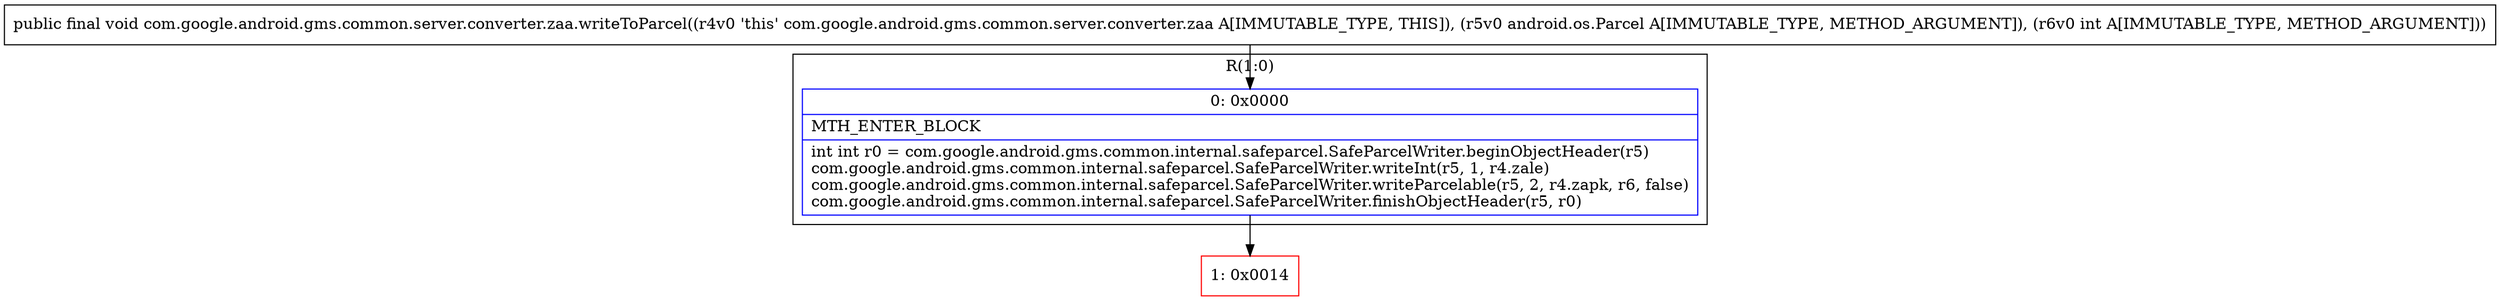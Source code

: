digraph "CFG forcom.google.android.gms.common.server.converter.zaa.writeToParcel(Landroid\/os\/Parcel;I)V" {
subgraph cluster_Region_737304365 {
label = "R(1:0)";
node [shape=record,color=blue];
Node_0 [shape=record,label="{0\:\ 0x0000|MTH_ENTER_BLOCK\l|int int r0 = com.google.android.gms.common.internal.safeparcel.SafeParcelWriter.beginObjectHeader(r5)\lcom.google.android.gms.common.internal.safeparcel.SafeParcelWriter.writeInt(r5, 1, r4.zale)\lcom.google.android.gms.common.internal.safeparcel.SafeParcelWriter.writeParcelable(r5, 2, r4.zapk, r6, false)\lcom.google.android.gms.common.internal.safeparcel.SafeParcelWriter.finishObjectHeader(r5, r0)\l}"];
}
Node_1 [shape=record,color=red,label="{1\:\ 0x0014}"];
MethodNode[shape=record,label="{public final void com.google.android.gms.common.server.converter.zaa.writeToParcel((r4v0 'this' com.google.android.gms.common.server.converter.zaa A[IMMUTABLE_TYPE, THIS]), (r5v0 android.os.Parcel A[IMMUTABLE_TYPE, METHOD_ARGUMENT]), (r6v0 int A[IMMUTABLE_TYPE, METHOD_ARGUMENT])) }"];
MethodNode -> Node_0;
Node_0 -> Node_1;
}


